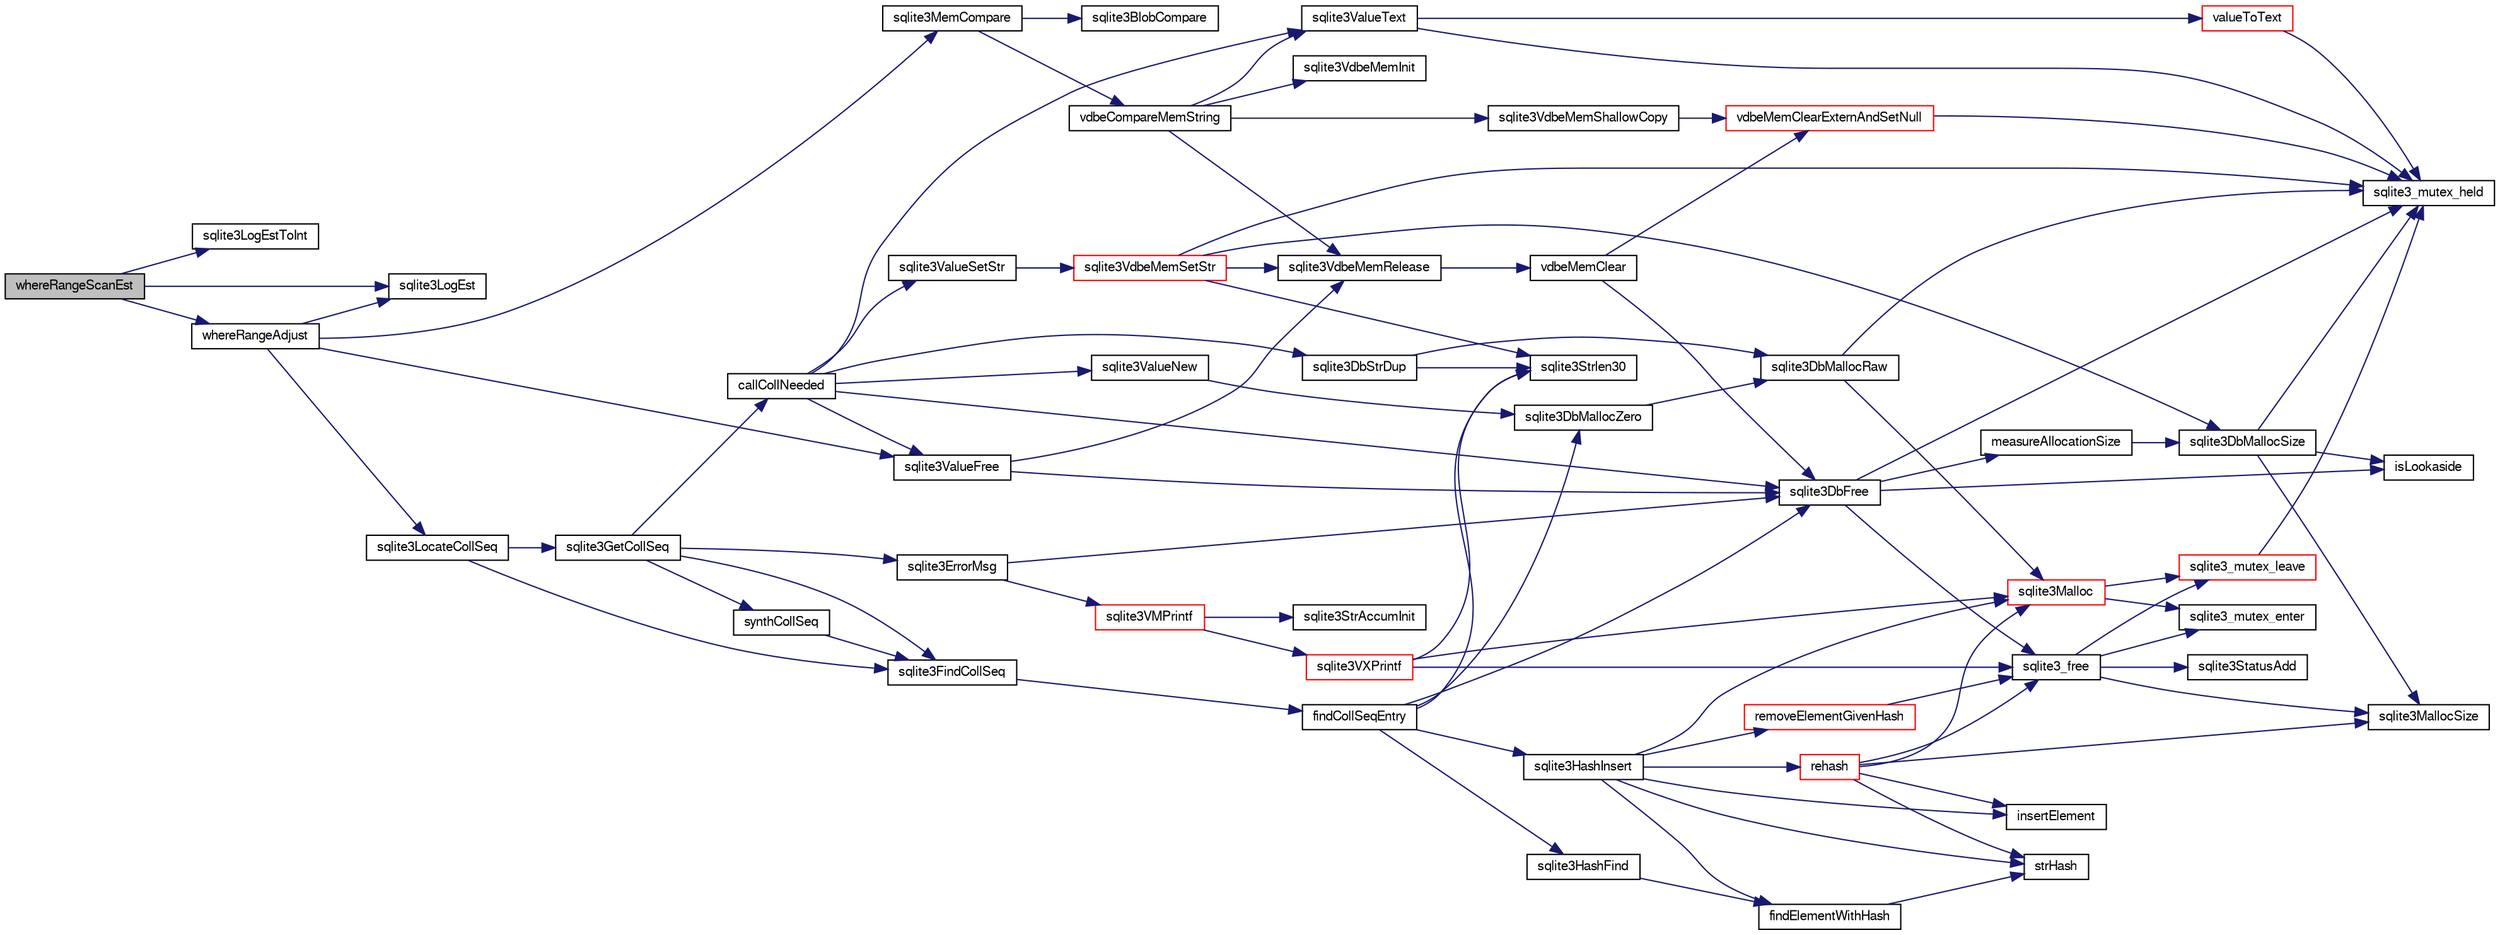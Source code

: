 digraph "whereRangeScanEst"
{
  edge [fontname="FreeSans",fontsize="10",labelfontname="FreeSans",labelfontsize="10"];
  node [fontname="FreeSans",fontsize="10",shape=record];
  rankdir="LR";
  Node919700 [label="whereRangeScanEst",height=0.2,width=0.4,color="black", fillcolor="grey75", style="filled", fontcolor="black"];
  Node919700 -> Node919701 [color="midnightblue",fontsize="10",style="solid",fontname="FreeSans"];
  Node919701 [label="sqlite3LogEstToInt",height=0.2,width=0.4,color="black", fillcolor="white", style="filled",URL="$sqlite3_8c.html#ab051bdd362eec97ae96904bc81ab439e"];
  Node919700 -> Node919702 [color="midnightblue",fontsize="10",style="solid",fontname="FreeSans"];
  Node919702 [label="sqlite3LogEst",height=0.2,width=0.4,color="black", fillcolor="white", style="filled",URL="$sqlite3_8c.html#a14c7d015bfd3d4a869739b9e6139c84f"];
  Node919700 -> Node919703 [color="midnightblue",fontsize="10",style="solid",fontname="FreeSans"];
  Node919703 [label="whereRangeAdjust",height=0.2,width=0.4,color="black", fillcolor="white", style="filled",URL="$sqlite3_8c.html#a1b94c28528c76286e51c1211e9c7ca9e"];
  Node919703 -> Node919702 [color="midnightblue",fontsize="10",style="solid",fontname="FreeSans"];
  Node919703 -> Node919704 [color="midnightblue",fontsize="10",style="solid",fontname="FreeSans"];
  Node919704 [label="sqlite3LocateCollSeq",height=0.2,width=0.4,color="black", fillcolor="white", style="filled",URL="$sqlite3_8c.html#a7dda1703fcf97a8e9a556697976c90af"];
  Node919704 -> Node919705 [color="midnightblue",fontsize="10",style="solid",fontname="FreeSans"];
  Node919705 [label="sqlite3FindCollSeq",height=0.2,width=0.4,color="black", fillcolor="white", style="filled",URL="$sqlite3_8c.html#ac4f91d39f24a6435de12698fdb16bc14"];
  Node919705 -> Node919706 [color="midnightblue",fontsize="10",style="solid",fontname="FreeSans"];
  Node919706 [label="findCollSeqEntry",height=0.2,width=0.4,color="black", fillcolor="white", style="filled",URL="$sqlite3_8c.html#aaf9ae07c81dca508e137b5880e94aa98"];
  Node919706 -> Node919707 [color="midnightblue",fontsize="10",style="solid",fontname="FreeSans"];
  Node919707 [label="sqlite3HashFind",height=0.2,width=0.4,color="black", fillcolor="white", style="filled",URL="$sqlite3_8c.html#a8ca124229470a66b4c9c141ded48e2aa"];
  Node919707 -> Node919708 [color="midnightblue",fontsize="10",style="solid",fontname="FreeSans"];
  Node919708 [label="findElementWithHash",height=0.2,width=0.4,color="black", fillcolor="white", style="filled",URL="$sqlite3_8c.html#a75c0f574fa5d51702434c6e980d57d7f"];
  Node919708 -> Node919709 [color="midnightblue",fontsize="10",style="solid",fontname="FreeSans"];
  Node919709 [label="strHash",height=0.2,width=0.4,color="black", fillcolor="white", style="filled",URL="$sqlite3_8c.html#ad7193605dadc27cf291d54e15bdd011d"];
  Node919706 -> Node919710 [color="midnightblue",fontsize="10",style="solid",fontname="FreeSans"];
  Node919710 [label="sqlite3Strlen30",height=0.2,width=0.4,color="black", fillcolor="white", style="filled",URL="$sqlite3_8c.html#a3dcd80ba41f1a308193dee74857b62a7"];
  Node919706 -> Node919711 [color="midnightblue",fontsize="10",style="solid",fontname="FreeSans"];
  Node919711 [label="sqlite3DbMallocZero",height=0.2,width=0.4,color="black", fillcolor="white", style="filled",URL="$sqlite3_8c.html#a49cfebac9d6067a03442c92af73f33e4"];
  Node919711 -> Node919712 [color="midnightblue",fontsize="10",style="solid",fontname="FreeSans"];
  Node919712 [label="sqlite3DbMallocRaw",height=0.2,width=0.4,color="black", fillcolor="white", style="filled",URL="$sqlite3_8c.html#abbe8be0cf7175e11ddc3e2218fad924e"];
  Node919712 -> Node919713 [color="midnightblue",fontsize="10",style="solid",fontname="FreeSans"];
  Node919713 [label="sqlite3_mutex_held",height=0.2,width=0.4,color="black", fillcolor="white", style="filled",URL="$sqlite3_8c.html#acf77da68932b6bc163c5e68547ecc3e7"];
  Node919712 -> Node919714 [color="midnightblue",fontsize="10",style="solid",fontname="FreeSans"];
  Node919714 [label="sqlite3Malloc",height=0.2,width=0.4,color="red", fillcolor="white", style="filled",URL="$sqlite3_8c.html#a361a2eaa846b1885f123abe46f5d8b2b"];
  Node919714 -> Node919715 [color="midnightblue",fontsize="10",style="solid",fontname="FreeSans"];
  Node919715 [label="sqlite3_mutex_enter",height=0.2,width=0.4,color="black", fillcolor="white", style="filled",URL="$sqlite3_8c.html#a1c12cde690bd89f104de5cbad12a6bf5"];
  Node919714 -> Node919720 [color="midnightblue",fontsize="10",style="solid",fontname="FreeSans"];
  Node919720 [label="sqlite3_mutex_leave",height=0.2,width=0.4,color="red", fillcolor="white", style="filled",URL="$sqlite3_8c.html#a5838d235601dbd3c1fa993555c6bcc93"];
  Node919720 -> Node919713 [color="midnightblue",fontsize="10",style="solid",fontname="FreeSans"];
  Node919706 -> Node919724 [color="midnightblue",fontsize="10",style="solid",fontname="FreeSans"];
  Node919724 [label="sqlite3HashInsert",height=0.2,width=0.4,color="black", fillcolor="white", style="filled",URL="$sqlite3_8c.html#aebbc6c13b3c139d5f3463938f441da3d"];
  Node919724 -> Node919708 [color="midnightblue",fontsize="10",style="solid",fontname="FreeSans"];
  Node919724 -> Node919725 [color="midnightblue",fontsize="10",style="solid",fontname="FreeSans"];
  Node919725 [label="removeElementGivenHash",height=0.2,width=0.4,color="red", fillcolor="white", style="filled",URL="$sqlite3_8c.html#a97ff4ac3846af0f8caf5426adfa2808a"];
  Node919725 -> Node919726 [color="midnightblue",fontsize="10",style="solid",fontname="FreeSans"];
  Node919726 [label="sqlite3_free",height=0.2,width=0.4,color="black", fillcolor="white", style="filled",URL="$sqlite3_8c.html#a6552349e36a8a691af5487999ab09519"];
  Node919726 -> Node919715 [color="midnightblue",fontsize="10",style="solid",fontname="FreeSans"];
  Node919726 -> Node919723 [color="midnightblue",fontsize="10",style="solid",fontname="FreeSans"];
  Node919723 [label="sqlite3StatusAdd",height=0.2,width=0.4,color="black", fillcolor="white", style="filled",URL="$sqlite3_8c.html#afa029f93586aeab4cc85360905dae9cd"];
  Node919726 -> Node919722 [color="midnightblue",fontsize="10",style="solid",fontname="FreeSans"];
  Node919722 [label="sqlite3MallocSize",height=0.2,width=0.4,color="black", fillcolor="white", style="filled",URL="$sqlite3_8c.html#acf5d2a5f35270bafb050bd2def576955"];
  Node919726 -> Node919720 [color="midnightblue",fontsize="10",style="solid",fontname="FreeSans"];
  Node919724 -> Node919714 [color="midnightblue",fontsize="10",style="solid",fontname="FreeSans"];
  Node919724 -> Node919728 [color="midnightblue",fontsize="10",style="solid",fontname="FreeSans"];
  Node919728 [label="rehash",height=0.2,width=0.4,color="red", fillcolor="white", style="filled",URL="$sqlite3_8c.html#a4851529638f6c7af16239ee6e2dcc628"];
  Node919728 -> Node919714 [color="midnightblue",fontsize="10",style="solid",fontname="FreeSans"];
  Node919728 -> Node919726 [color="midnightblue",fontsize="10",style="solid",fontname="FreeSans"];
  Node919728 -> Node919722 [color="midnightblue",fontsize="10",style="solid",fontname="FreeSans"];
  Node919728 -> Node919709 [color="midnightblue",fontsize="10",style="solid",fontname="FreeSans"];
  Node919728 -> Node919996 [color="midnightblue",fontsize="10",style="solid",fontname="FreeSans"];
  Node919996 [label="insertElement",height=0.2,width=0.4,color="black", fillcolor="white", style="filled",URL="$sqlite3_8c.html#a011f717fc5c46f03d78bf81b6714e0ee"];
  Node919724 -> Node919709 [color="midnightblue",fontsize="10",style="solid",fontname="FreeSans"];
  Node919724 -> Node919996 [color="midnightblue",fontsize="10",style="solid",fontname="FreeSans"];
  Node919706 -> Node919741 [color="midnightblue",fontsize="10",style="solid",fontname="FreeSans"];
  Node919741 [label="sqlite3DbFree",height=0.2,width=0.4,color="black", fillcolor="white", style="filled",URL="$sqlite3_8c.html#ac70ab821a6607b4a1b909582dc37a069"];
  Node919741 -> Node919713 [color="midnightblue",fontsize="10",style="solid",fontname="FreeSans"];
  Node919741 -> Node919742 [color="midnightblue",fontsize="10",style="solid",fontname="FreeSans"];
  Node919742 [label="measureAllocationSize",height=0.2,width=0.4,color="black", fillcolor="white", style="filled",URL="$sqlite3_8c.html#a45731e644a22fdb756e2b6337224217a"];
  Node919742 -> Node919743 [color="midnightblue",fontsize="10",style="solid",fontname="FreeSans"];
  Node919743 [label="sqlite3DbMallocSize",height=0.2,width=0.4,color="black", fillcolor="white", style="filled",URL="$sqlite3_8c.html#aa397e5a8a03495203a0767abf0a71f86"];
  Node919743 -> Node919722 [color="midnightblue",fontsize="10",style="solid",fontname="FreeSans"];
  Node919743 -> Node919713 [color="midnightblue",fontsize="10",style="solid",fontname="FreeSans"];
  Node919743 -> Node919744 [color="midnightblue",fontsize="10",style="solid",fontname="FreeSans"];
  Node919744 [label="isLookaside",height=0.2,width=0.4,color="black", fillcolor="white", style="filled",URL="$sqlite3_8c.html#a770fa05ff9717b75e16f4d968a77b897"];
  Node919741 -> Node919744 [color="midnightblue",fontsize="10",style="solid",fontname="FreeSans"];
  Node919741 -> Node919726 [color="midnightblue",fontsize="10",style="solid",fontname="FreeSans"];
  Node919704 -> Node919997 [color="midnightblue",fontsize="10",style="solid",fontname="FreeSans"];
  Node919997 [label="sqlite3GetCollSeq",height=0.2,width=0.4,color="black", fillcolor="white", style="filled",URL="$sqlite3_8c.html#a4ed2e10e20f9616894d068c6c73c3134"];
  Node919997 -> Node919705 [color="midnightblue",fontsize="10",style="solid",fontname="FreeSans"];
  Node919997 -> Node919998 [color="midnightblue",fontsize="10",style="solid",fontname="FreeSans"];
  Node919998 [label="callCollNeeded",height=0.2,width=0.4,color="black", fillcolor="white", style="filled",URL="$sqlite3_8c.html#a4b69d70c8956d161ab4ec05d87ae1054"];
  Node919998 -> Node919999 [color="midnightblue",fontsize="10",style="solid",fontname="FreeSans"];
  Node919999 [label="sqlite3DbStrDup",height=0.2,width=0.4,color="black", fillcolor="white", style="filled",URL="$sqlite3_8c.html#a0ec4772ee6de7316ecd1e6cabb1beeef"];
  Node919999 -> Node919710 [color="midnightblue",fontsize="10",style="solid",fontname="FreeSans"];
  Node919999 -> Node919712 [color="midnightblue",fontsize="10",style="solid",fontname="FreeSans"];
  Node919998 -> Node919741 [color="midnightblue",fontsize="10",style="solid",fontname="FreeSans"];
  Node919998 -> Node920000 [color="midnightblue",fontsize="10",style="solid",fontname="FreeSans"];
  Node920000 [label="sqlite3ValueNew",height=0.2,width=0.4,color="black", fillcolor="white", style="filled",URL="$sqlite3_8c.html#ad40a378778daff2d574bec905e35828b"];
  Node920000 -> Node919711 [color="midnightblue",fontsize="10",style="solid",fontname="FreeSans"];
  Node919998 -> Node920001 [color="midnightblue",fontsize="10",style="solid",fontname="FreeSans"];
  Node920001 [label="sqlite3ValueSetStr",height=0.2,width=0.4,color="black", fillcolor="white", style="filled",URL="$sqlite3_8c.html#a1fd40749f47941ee97ff6d798e2bc67e"];
  Node920001 -> Node919833 [color="midnightblue",fontsize="10",style="solid",fontname="FreeSans"];
  Node919833 [label="sqlite3VdbeMemSetStr",height=0.2,width=0.4,color="red", fillcolor="white", style="filled",URL="$sqlite3_8c.html#a9697bec7c3b512483638ea3646191d7d"];
  Node919833 -> Node919713 [color="midnightblue",fontsize="10",style="solid",fontname="FreeSans"];
  Node919833 -> Node919710 [color="midnightblue",fontsize="10",style="solid",fontname="FreeSans"];
  Node919833 -> Node919819 [color="midnightblue",fontsize="10",style="solid",fontname="FreeSans"];
  Node919819 [label="sqlite3VdbeMemRelease",height=0.2,width=0.4,color="black", fillcolor="white", style="filled",URL="$sqlite3_8c.html#a90606361dbeba88159fd6ff03fcc10cc"];
  Node919819 -> Node919820 [color="midnightblue",fontsize="10",style="solid",fontname="FreeSans"];
  Node919820 [label="vdbeMemClear",height=0.2,width=0.4,color="black", fillcolor="white", style="filled",URL="$sqlite3_8c.html#a489eef6e55ad0dadf67578726b935d12"];
  Node919820 -> Node919813 [color="midnightblue",fontsize="10",style="solid",fontname="FreeSans"];
  Node919813 [label="vdbeMemClearExternAndSetNull",height=0.2,width=0.4,color="red", fillcolor="white", style="filled",URL="$sqlite3_8c.html#a29c41a360fb0e86b817777daf061230c"];
  Node919813 -> Node919713 [color="midnightblue",fontsize="10",style="solid",fontname="FreeSans"];
  Node919820 -> Node919741 [color="midnightblue",fontsize="10",style="solid",fontname="FreeSans"];
  Node919833 -> Node919743 [color="midnightblue",fontsize="10",style="solid",fontname="FreeSans"];
  Node919998 -> Node919807 [color="midnightblue",fontsize="10",style="solid",fontname="FreeSans"];
  Node919807 [label="sqlite3ValueText",height=0.2,width=0.4,color="black", fillcolor="white", style="filled",URL="$sqlite3_8c.html#ad567a94e52d1adf81f4857fdba00a59b"];
  Node919807 -> Node919713 [color="midnightblue",fontsize="10",style="solid",fontname="FreeSans"];
  Node919807 -> Node919808 [color="midnightblue",fontsize="10",style="solid",fontname="FreeSans"];
  Node919808 [label="valueToText",height=0.2,width=0.4,color="red", fillcolor="white", style="filled",URL="$sqlite3_8c.html#abded1c4848e5c5901949c02af499044c"];
  Node919808 -> Node919713 [color="midnightblue",fontsize="10",style="solid",fontname="FreeSans"];
  Node919998 -> Node920002 [color="midnightblue",fontsize="10",style="solid",fontname="FreeSans"];
  Node920002 [label="sqlite3ValueFree",height=0.2,width=0.4,color="black", fillcolor="white", style="filled",URL="$sqlite3_8c.html#afeed84c3f344a833d15c7209265dc520"];
  Node920002 -> Node919819 [color="midnightblue",fontsize="10",style="solid",fontname="FreeSans"];
  Node920002 -> Node919741 [color="midnightblue",fontsize="10",style="solid",fontname="FreeSans"];
  Node919997 -> Node920003 [color="midnightblue",fontsize="10",style="solid",fontname="FreeSans"];
  Node920003 [label="synthCollSeq",height=0.2,width=0.4,color="black", fillcolor="white", style="filled",URL="$sqlite3_8c.html#ac89143f2b98a9efb9f18bb326e271063"];
  Node920003 -> Node919705 [color="midnightblue",fontsize="10",style="solid",fontname="FreeSans"];
  Node919997 -> Node920004 [color="midnightblue",fontsize="10",style="solid",fontname="FreeSans"];
  Node920004 [label="sqlite3ErrorMsg",height=0.2,width=0.4,color="black", fillcolor="white", style="filled",URL="$sqlite3_8c.html#aee2798e173651adae0f9c85469f3457d"];
  Node920004 -> Node919978 [color="midnightblue",fontsize="10",style="solid",fontname="FreeSans"];
  Node919978 [label="sqlite3VMPrintf",height=0.2,width=0.4,color="red", fillcolor="white", style="filled",URL="$sqlite3_8c.html#a05535d0982ef06fbc2ee8195ebbae689"];
  Node919978 -> Node919734 [color="midnightblue",fontsize="10",style="solid",fontname="FreeSans"];
  Node919734 [label="sqlite3StrAccumInit",height=0.2,width=0.4,color="black", fillcolor="white", style="filled",URL="$sqlite3_8c.html#aabf95e113b9d54d519cd15a56215f560"];
  Node919978 -> Node919735 [color="midnightblue",fontsize="10",style="solid",fontname="FreeSans"];
  Node919735 [label="sqlite3VXPrintf",height=0.2,width=0.4,color="red", fillcolor="white", style="filled",URL="$sqlite3_8c.html#a63c25806c9bd4a2b76f9a0eb232c6bde"];
  Node919735 -> Node919714 [color="midnightblue",fontsize="10",style="solid",fontname="FreeSans"];
  Node919735 -> Node919710 [color="midnightblue",fontsize="10",style="solid",fontname="FreeSans"];
  Node919735 -> Node919726 [color="midnightblue",fontsize="10",style="solid",fontname="FreeSans"];
  Node920004 -> Node919741 [color="midnightblue",fontsize="10",style="solid",fontname="FreeSans"];
  Node919703 -> Node919841 [color="midnightblue",fontsize="10",style="solid",fontname="FreeSans"];
  Node919841 [label="sqlite3MemCompare",height=0.2,width=0.4,color="black", fillcolor="white", style="filled",URL="$sqlite3_8c.html#a89fc02818dc8eb6be452ea408164b5e3"];
  Node919841 -> Node919842 [color="midnightblue",fontsize="10",style="solid",fontname="FreeSans"];
  Node919842 [label="vdbeCompareMemString",height=0.2,width=0.4,color="black", fillcolor="white", style="filled",URL="$sqlite3_8c.html#afc618ccf0c8dc5c4de68c35c8b1613c1"];
  Node919842 -> Node919843 [color="midnightblue",fontsize="10",style="solid",fontname="FreeSans"];
  Node919843 [label="sqlite3VdbeMemInit",height=0.2,width=0.4,color="black", fillcolor="white", style="filled",URL="$sqlite3_8c.html#a71744ecf3bbf078600c527fa96ef3360"];
  Node919842 -> Node919844 [color="midnightblue",fontsize="10",style="solid",fontname="FreeSans"];
  Node919844 [label="sqlite3VdbeMemShallowCopy",height=0.2,width=0.4,color="black", fillcolor="white", style="filled",URL="$sqlite3_8c.html#a507287d895706c681ed352775e726f6a"];
  Node919844 -> Node919813 [color="midnightblue",fontsize="10",style="solid",fontname="FreeSans"];
  Node919842 -> Node919807 [color="midnightblue",fontsize="10",style="solid",fontname="FreeSans"];
  Node919842 -> Node919819 [color="midnightblue",fontsize="10",style="solid",fontname="FreeSans"];
  Node919841 -> Node919845 [color="midnightblue",fontsize="10",style="solid",fontname="FreeSans"];
  Node919845 [label="sqlite3BlobCompare",height=0.2,width=0.4,color="black", fillcolor="white", style="filled",URL="$sqlite3_8c.html#ab464c94c9aee65996ddb6ac4fcd47dc8"];
  Node919703 -> Node920002 [color="midnightblue",fontsize="10",style="solid",fontname="FreeSans"];
}
